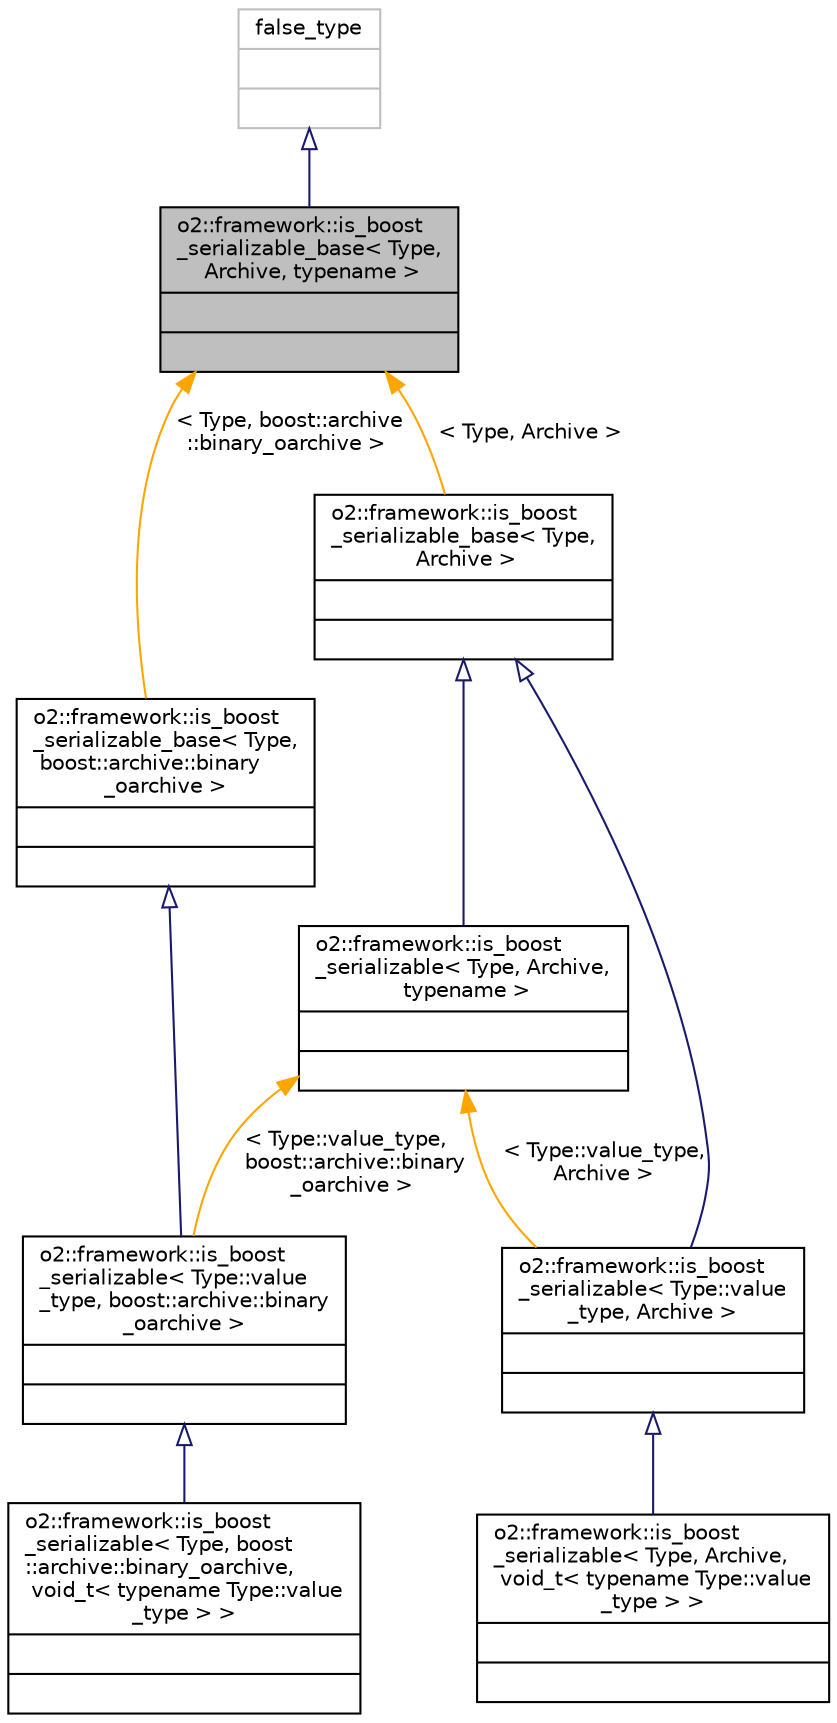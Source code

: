 digraph "o2::framework::is_boost_serializable_base&lt; Type, Archive, typename &gt;"
{
 // INTERACTIVE_SVG=YES
  bgcolor="transparent";
  edge [fontname="Helvetica",fontsize="10",labelfontname="Helvetica",labelfontsize="10"];
  node [fontname="Helvetica",fontsize="10",shape=record];
  Node1 [label="{o2::framework::is_boost\l_serializable_base\< Type,\l Archive, typename \>\n||}",height=0.2,width=0.4,color="black", fillcolor="grey75", style="filled" fontcolor="black"];
  Node2 -> Node1 [dir="back",color="midnightblue",fontsize="10",style="solid",arrowtail="onormal",fontname="Helvetica"];
  Node2 [label="{false_type\n||}",height=0.2,width=0.4,color="grey75"];
  Node1 -> Node3 [dir="back",color="orange",fontsize="10",style="solid",label=" \< Type, boost::archive\l::binary_oarchive \>" ,fontname="Helvetica"];
  Node3 [label="{o2::framework::is_boost\l_serializable_base\< Type,\l boost::archive::binary\l_oarchive \>\n||}",height=0.2,width=0.4,color="black",URL="$d5/dbf/structo2_1_1framework_1_1is__boost__serializable__base.html"];
  Node3 -> Node4 [dir="back",color="midnightblue",fontsize="10",style="solid",arrowtail="onormal",fontname="Helvetica"];
  Node4 [label="{o2::framework::is_boost\l_serializable\< Type::value\l_type, boost::archive::binary\l_oarchive \>\n||}",height=0.2,width=0.4,color="black",URL="$d2/d70/structo2_1_1framework_1_1is__boost__serializable.html"];
  Node4 -> Node5 [dir="back",color="midnightblue",fontsize="10",style="solid",arrowtail="onormal",fontname="Helvetica"];
  Node5 [label="{o2::framework::is_boost\l_serializable\< Type, boost\l::archive::binary_oarchive,\l void_t\< typename Type::value\l_type \> \>\n||}",height=0.2,width=0.4,color="black",URL="$de/d5d/structo2_1_1framework_1_1is__boost__serializable_3_01Type_00_01boost_1_1archive_1_1binary__oarch4233b1dc6d06011d10bf67f57517f607.html"];
  Node1 -> Node6 [dir="back",color="orange",fontsize="10",style="solid",label=" \< Type, Archive \>" ,fontname="Helvetica"];
  Node6 [label="{o2::framework::is_boost\l_serializable_base\< Type,\l Archive \>\n||}",height=0.2,width=0.4,color="black",URL="$d5/dbf/structo2_1_1framework_1_1is__boost__serializable__base.html"];
  Node6 -> Node7 [dir="back",color="midnightblue",fontsize="10",style="solid",arrowtail="onormal",fontname="Helvetica"];
  Node7 [label="{o2::framework::is_boost\l_serializable\< Type::value\l_type, Archive \>\n||}",height=0.2,width=0.4,color="black",URL="$d2/d70/structo2_1_1framework_1_1is__boost__serializable.html"];
  Node7 -> Node8 [dir="back",color="midnightblue",fontsize="10",style="solid",arrowtail="onormal",fontname="Helvetica"];
  Node8 [label="{o2::framework::is_boost\l_serializable\< Type, Archive,\l void_t\< typename Type::value\l_type \> \>\n||}",height=0.2,width=0.4,color="black",URL="$d4/dbd/structo2_1_1framework_1_1is__boost__serializable_3_01Type_00_01Archive_00_01void__t_3_01typename98499f1bdfed8f3296d77dbecb6de076.html"];
  Node6 -> Node9 [dir="back",color="midnightblue",fontsize="10",style="solid",arrowtail="onormal",fontname="Helvetica"];
  Node9 [label="{o2::framework::is_boost\l_serializable\< Type, Archive,\l typename \>\n||}",height=0.2,width=0.4,color="black",URL="$d2/d70/structo2_1_1framework_1_1is__boost__serializable.html"];
  Node9 -> Node4 [dir="back",color="orange",fontsize="10",style="solid",label=" \< Type::value_type,\l boost::archive::binary\l_oarchive \>" ,fontname="Helvetica"];
  Node9 -> Node7 [dir="back",color="orange",fontsize="10",style="solid",label=" \< Type::value_type,\l Archive \>" ,fontname="Helvetica"];
}
